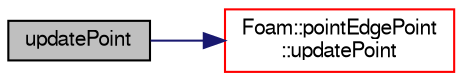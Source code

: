 digraph "updatePoint"
{
  bgcolor="transparent";
  edge [fontname="FreeSans",fontsize="10",labelfontname="FreeSans",labelfontsize="10"];
  node [fontname="FreeSans",fontsize="10",shape=record];
  rankdir="LR";
  Node115 [label="updatePoint",height=0.2,width=0.4,color="black", fillcolor="grey75", style="filled", fontcolor="black"];
  Node115 -> Node116 [color="midnightblue",fontsize="10",style="solid",fontname="FreeSans"];
  Node116 [label="Foam::pointEdgePoint\l::updatePoint",height=0.2,width=0.4,color="red",URL="$a24850.html#a7856b246866db8d66ce79127f0044a8d",tooltip="Influence of edge on point. "];
}
